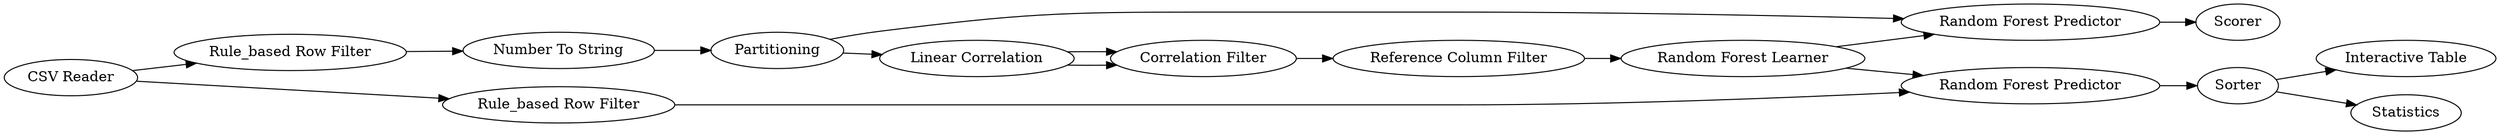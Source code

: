 digraph {
	11 [label="Rule_based Row Filter"]
	13 [label=Partitioning]
	14 [label="Number To String"]
	19 [label="Rule_based Row Filter"]
	21 [label="Interactive Table"]
	22 [label="Random Forest Learner"]
	23 [label="Random Forest Predictor"]
	24 [label="Random Forest Predictor"]
	25 [label=Sorter]
	26 [label=Statistics]
	27 [label="Linear Correlation"]
	28 [label="Correlation Filter"]
	30 [label="Reference Column Filter"]
	32 [label=Scorer]
	33 [label="CSV Reader"]
	27 -> 28
	27 -> 28
	28 -> 30
	11 -> 14
	13 -> 27
	13 -> 23
	14 -> 13
	19 -> 24
	22 -> 23
	22 -> 24
	23 -> 32
	24 -> 25
	25 -> 26
	25 -> 21
	30 -> 22
	33 -> 11
	33 -> 19
	rankdir=LR
}
